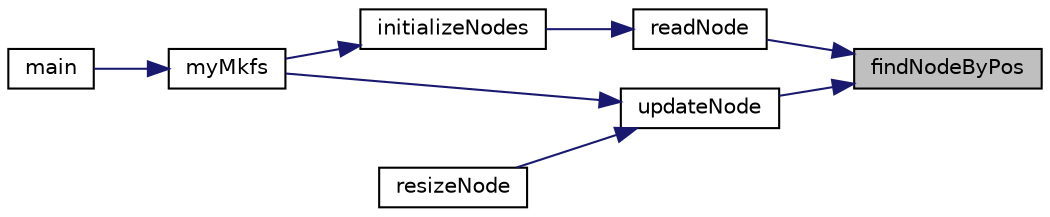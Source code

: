 digraph "findNodeByPos"
{
 // LATEX_PDF_SIZE
  edge [fontname="Helvetica",fontsize="10",labelfontname="Helvetica",labelfontsize="10"];
  node [fontname="Helvetica",fontsize="10",shape=record];
  rankdir="RL";
  Node1 [label="findNodeByPos",height=0.2,width=0.4,color="black", fillcolor="grey75", style="filled", fontcolor="black",tooltip="Computes the position (byte) of a given inode in the backup file."];
  Node1 -> Node2 [dir="back",color="midnightblue",fontsize="10",style="solid",fontname="Helvetica"];
  Node2 [label="readNode",height=0.2,width=0.4,color="black", fillcolor="white", style="filled",URL="$my_f_s_8c.html#a352c4e7c2fb4b77d575fb5c973facebf",tooltip="Reads an inode from the backup file."];
  Node2 -> Node3 [dir="back",color="midnightblue",fontsize="10",style="solid",fontname="Helvetica"];
  Node3 [label="initializeNodes",height=0.2,width=0.4,color="black", fillcolor="white", style="filled",URL="$my_f_s_8c.html#a4a09fe4cf4a69374029484d028f2966e",tooltip="It reads the inodes from disk and store them in new structures myFileSystem->nodes[i]."];
  Node3 -> Node4 [dir="back",color="midnightblue",fontsize="10",style="solid",fontname="Helvetica"];
  Node4 [label="myMkfs",height=0.2,width=0.4,color="black", fillcolor="white", style="filled",URL="$my_f_s_8c.html#abec067f366fe2fae1a42695546914bd7",tooltip="Formats the current disk. Saves all the bitmap, super block and the directory."];
  Node4 -> Node5 [dir="back",color="midnightblue",fontsize="10",style="solid",fontname="Helvetica"];
  Node5 [label="main",height=0.2,width=0.4,color="black", fillcolor="white", style="filled",URL="$_my_file_system_8c.html#a3c04138a5bfe5d72780bb7e82a18e627",tooltip=" "];
  Node1 -> Node6 [dir="back",color="midnightblue",fontsize="10",style="solid",fontname="Helvetica"];
  Node6 [label="updateNode",height=0.2,width=0.4,color="black", fillcolor="white", style="filled",URL="$my_f_s_8c.html#a4b883c310e0116621ee5c38720cb9c20",tooltip="Writes all the information of an inode into the backup file."];
  Node6 -> Node4 [dir="back",color="midnightblue",fontsize="10",style="solid",fontname="Helvetica"];
  Node6 -> Node7 [dir="back",color="midnightblue",fontsize="10",style="solid",fontname="Helvetica"];
  Node7 [label="resizeNode",height=0.2,width=0.4,color="black", fillcolor="white", style="filled",URL="$fuse_lib_8c.html#a843c835f592322d0dc24333633f96442",tooltip="Modifies the data size originally reserved by an inode, reserving or removing space if needed."];
}
